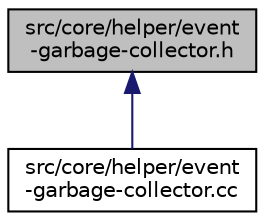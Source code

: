 digraph "src/core/helper/event-garbage-collector.h"
{
 // LATEX_PDF_SIZE
  edge [fontname="Helvetica",fontsize="10",labelfontname="Helvetica",labelfontsize="10"];
  node [fontname="Helvetica",fontsize="10",shape=record];
  Node1 [label="src/core/helper/event\l-garbage-collector.h",height=0.2,width=0.4,color="black", fillcolor="grey75", style="filled", fontcolor="black",tooltip="ns3::EventGarbageCollector declaration."];
  Node1 -> Node2 [dir="back",color="midnightblue",fontsize="10",style="solid",fontname="Helvetica"];
  Node2 [label="src/core/helper/event\l-garbage-collector.cc",height=0.2,width=0.4,color="black", fillcolor="white", style="filled",URL="$event-garbage-collector_8cc.html",tooltip="ns3::EventGarbageCollector implementation."];
}
